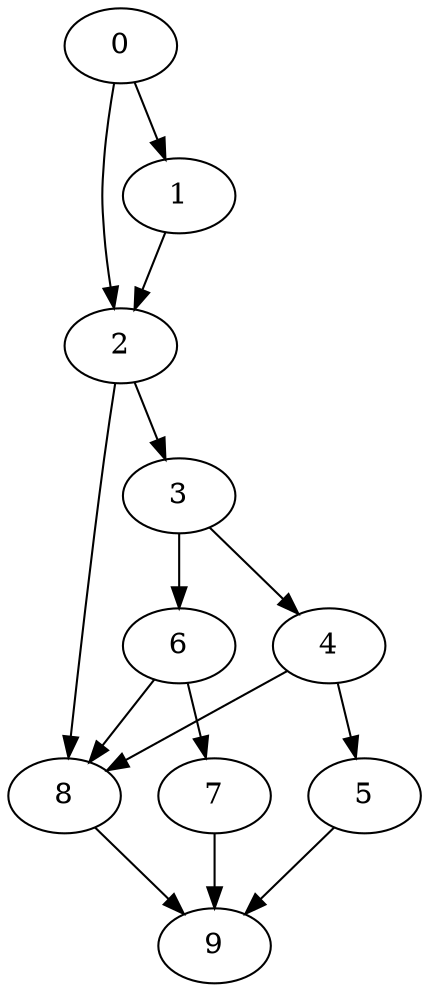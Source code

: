 digraph {
	0
	1
	2
	3
	4
	5
	6
	7
	8
	9
	6 -> 7
	2 -> 8
	4 -> 8
	6 -> 8
	0 -> 2
	1 -> 2
	2 -> 3
	3 -> 4
	4 -> 5
	3 -> 6
	5 -> 9
	7 -> 9
	8 -> 9
	0 -> 1
}
